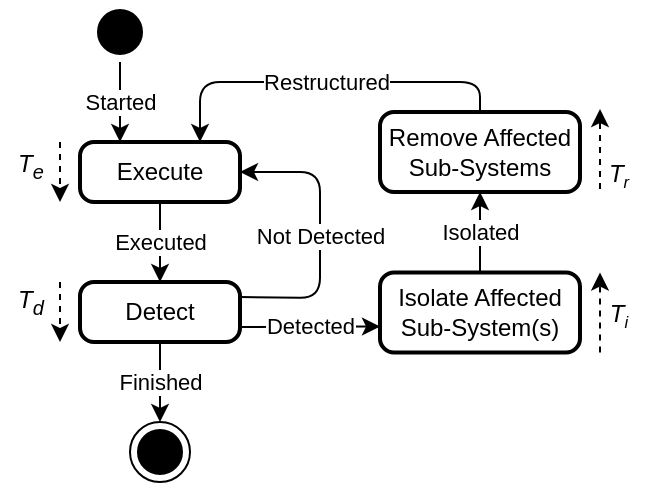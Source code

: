 <mxfile version="13.3.1" type="device"><diagram id="C5RBs43oDa-KdzZeNtuy" name="Page-1"><mxGraphModel dx="946" dy="542" grid="1" gridSize="10" guides="1" tooltips="1" connect="1" arrows="1" fold="1" page="1" pageScale="1" pageWidth="827" pageHeight="1169" math="0" shadow="0"><root><mxCell id="WIyWlLk6GJQsqaUBKTNV-0"/><mxCell id="WIyWlLk6GJQsqaUBKTNV-1" parent="WIyWlLk6GJQsqaUBKTNV-0"/><mxCell id="gS6o8VqeqXPsHkakJWrJ-3" value="Detect" style="rounded=1;whiteSpace=wrap;html=1;absoluteArcSize=1;arcSize=14;strokeWidth=2;" parent="WIyWlLk6GJQsqaUBKTNV-1" vertex="1"><mxGeometry x="310" y="250" width="80" height="30" as="geometry"/></mxCell><mxCell id="gS6o8VqeqXPsHkakJWrJ-13" value="Isolate Affected&lt;br&gt;Sub-System(s)" style="rounded=1;whiteSpace=wrap;html=1;absoluteArcSize=1;arcSize=14;strokeWidth=2;" parent="WIyWlLk6GJQsqaUBKTNV-1" vertex="1"><mxGeometry x="460" y="245.25" width="100" height="40" as="geometry"/></mxCell><mxCell id="gS6o8VqeqXPsHkakJWrJ-33" value="&lt;i&gt;T&lt;sub&gt;d&lt;/sub&gt;&lt;/i&gt;" style="text;html=1;align=center;verticalAlign=middle;resizable=0;points=[];autosize=1;" parent="WIyWlLk6GJQsqaUBKTNV-1" vertex="1"><mxGeometry x="270" y="250" width="30" height="20" as="geometry"/></mxCell><mxCell id="gS6o8VqeqXPsHkakJWrJ-41" value="" style="endArrow=classic;html=1;dashed=1;" parent="WIyWlLk6GJQsqaUBKTNV-1" edge="1"><mxGeometry width="50" height="50" relative="1" as="geometry"><mxPoint x="300" y="250" as="sourcePoint"/><mxPoint x="300" y="280" as="targetPoint"/></mxGeometry></mxCell><mxCell id="ICovKSawRmAeMIJ5vwR8-0" value="Executed" style="endArrow=classic;html=1;exitX=0.5;exitY=1;exitDx=0;exitDy=0;entryX=0.5;entryY=0;entryDx=0;entryDy=0;" parent="WIyWlLk6GJQsqaUBKTNV-1" source="ICovKSawRmAeMIJ5vwR8-1" target="gS6o8VqeqXPsHkakJWrJ-3" edge="1"><mxGeometry width="50" height="50" relative="1" as="geometry"><mxPoint x="350" y="210" as="sourcePoint"/><mxPoint x="390" y="230" as="targetPoint"/></mxGeometry></mxCell><mxCell id="ICovKSawRmAeMIJ5vwR8-1" value="Execute" style="rounded=1;whiteSpace=wrap;html=1;absoluteArcSize=1;arcSize=14;strokeWidth=2;" parent="WIyWlLk6GJQsqaUBKTNV-1" vertex="1"><mxGeometry x="310" y="180" width="80" height="30" as="geometry"/></mxCell><mxCell id="ICovKSawRmAeMIJ5vwR8-13" value="Restructured" style="endArrow=classic;html=1;entryX=0.75;entryY=0;entryDx=0;entryDy=0;exitX=0.5;exitY=0;exitDx=0;exitDy=0;" parent="WIyWlLk6GJQsqaUBKTNV-1" source="WDNKD_YHrygnSuk3qcdt-0" target="ICovKSawRmAeMIJ5vwR8-1" edge="1"><mxGeometry width="50" height="50" relative="1" as="geometry"><mxPoint x="460" y="180" as="sourcePoint"/><mxPoint x="580" y="210" as="targetPoint"/><Array as="points"><mxPoint x="510" y="150"/><mxPoint x="370" y="150"/></Array></mxGeometry></mxCell><mxCell id="ICovKSawRmAeMIJ5vwR8-33" value="" style="endArrow=classic;html=1;dashed=1;" parent="WIyWlLk6GJQsqaUBKTNV-1" edge="1"><mxGeometry width="50" height="50" relative="1" as="geometry"><mxPoint x="300" y="180" as="sourcePoint"/><mxPoint x="300" y="210" as="targetPoint"/></mxGeometry></mxCell><mxCell id="ICovKSawRmAeMIJ5vwR8-34" value="&lt;i&gt;T&lt;sub&gt;e&lt;/sub&gt;&lt;/i&gt;" style="text;html=1;align=center;verticalAlign=middle;resizable=0;points=[];autosize=1;" parent="WIyWlLk6GJQsqaUBKTNV-1" vertex="1"><mxGeometry x="270" y="182" width="30" height="20" as="geometry"/></mxCell><mxCell id="WDNKD_YHrygnSuk3qcdt-0" value="Remove Affected&lt;br&gt;Sub-Systems" style="rounded=1;whiteSpace=wrap;html=1;absoluteArcSize=1;arcSize=14;strokeWidth=2;" parent="WIyWlLk6GJQsqaUBKTNV-1" vertex="1"><mxGeometry x="460" y="165" width="100" height="40" as="geometry"/></mxCell><mxCell id="WDNKD_YHrygnSuk3qcdt-3" value="Isolated" style="endArrow=classic;html=1;exitX=0.5;exitY=0;exitDx=0;exitDy=0;entryX=0.5;entryY=1;entryDx=0;entryDy=0;" parent="WIyWlLk6GJQsqaUBKTNV-1" source="gS6o8VqeqXPsHkakJWrJ-13" target="WDNKD_YHrygnSuk3qcdt-0" edge="1"><mxGeometry width="50" height="50" relative="1" as="geometry"><mxPoint x="410" y="250" as="sourcePoint"/><mxPoint x="460" y="200" as="targetPoint"/></mxGeometry></mxCell><mxCell id="WDNKD_YHrygnSuk3qcdt-4" value="&lt;i&gt;T&lt;font size=&quot;1&quot;&gt;&lt;sub&gt;i&lt;/sub&gt;&lt;br&gt;&lt;/font&gt;&lt;/i&gt;" style="text;html=1;align=center;verticalAlign=middle;resizable=0;points=[];autosize=1;" parent="WIyWlLk6GJQsqaUBKTNV-1" vertex="1"><mxGeometry x="569" y="255.75" width="20" height="20" as="geometry"/></mxCell><mxCell id="WDNKD_YHrygnSuk3qcdt-5" value="" style="endArrow=classic;html=1;dashed=1;" parent="WIyWlLk6GJQsqaUBKTNV-1" edge="1"><mxGeometry width="50" height="50" relative="1" as="geometry"><mxPoint x="570" y="285.25" as="sourcePoint"/><mxPoint x="570" y="245.25" as="targetPoint"/></mxGeometry></mxCell><mxCell id="O4MEUlNmVhhvHetVp7a8-4" value="&lt;i&gt;T&lt;font size=&quot;1&quot;&gt;&lt;sub&gt;r&lt;/sub&gt;&lt;br&gt;&lt;/font&gt;&lt;/i&gt;" style="text;html=1;align=center;verticalAlign=middle;resizable=0;points=[];autosize=1;" parent="WIyWlLk6GJQsqaUBKTNV-1" vertex="1"><mxGeometry x="564" y="185.5" width="30" height="20" as="geometry"/></mxCell><mxCell id="O4MEUlNmVhhvHetVp7a8-5" value="" style="endArrow=classic;html=1;dashed=1;" parent="WIyWlLk6GJQsqaUBKTNV-1" edge="1"><mxGeometry width="50" height="50" relative="1" as="geometry"><mxPoint x="570" y="203.5" as="sourcePoint"/><mxPoint x="570" y="163.5" as="targetPoint"/></mxGeometry></mxCell><mxCell id="V36rKp1oe_epokibwdiU-0" value="Detected" style="endArrow=classic;html=1;exitX=1;exitY=0.75;exitDx=0;exitDy=0;entryX=0;entryY=0.5;entryDx=0;entryDy=0;" parent="WIyWlLk6GJQsqaUBKTNV-1" source="gS6o8VqeqXPsHkakJWrJ-3" edge="1"><mxGeometry width="50" height="50" relative="1" as="geometry"><mxPoint x="390" y="272" as="sourcePoint"/><mxPoint x="460" y="272.25" as="targetPoint"/></mxGeometry></mxCell><mxCell id="V36rKp1oe_epokibwdiU-1" value="" style="ellipse;html=1;shape=endState;fillColor=#000000;strokeColor=#000000;" parent="WIyWlLk6GJQsqaUBKTNV-1" vertex="1"><mxGeometry x="335" y="320" width="30" height="30" as="geometry"/></mxCell><mxCell id="V36rKp1oe_epokibwdiU-2" value="Finished" style="endArrow=classic;html=1;exitX=0.5;exitY=1;exitDx=0;exitDy=0;" parent="WIyWlLk6GJQsqaUBKTNV-1" source="gS6o8VqeqXPsHkakJWrJ-3" target="V36rKp1oe_epokibwdiU-1" edge="1"><mxGeometry width="50" height="50" relative="1" as="geometry"><mxPoint x="360" y="320" as="sourcePoint"/><mxPoint x="360" y="430" as="targetPoint"/></mxGeometry></mxCell><mxCell id="V36rKp1oe_epokibwdiU-7" value="" style="ellipse;html=1;shape=startState;fillColor=#000000;strokeColor=#000000;" parent="WIyWlLk6GJQsqaUBKTNV-1" vertex="1"><mxGeometry x="315" y="110" width="30" height="30" as="geometry"/></mxCell><mxCell id="V36rKp1oe_epokibwdiU-8" value="Started" style="endArrow=classic;html=1;entryX=0.25;entryY=0;entryDx=0;entryDy=0;exitX=0.5;exitY=1;exitDx=0;exitDy=0;" parent="WIyWlLk6GJQsqaUBKTNV-1" source="V36rKp1oe_epokibwdiU-7" target="ICovKSawRmAeMIJ5vwR8-1" edge="1"><mxGeometry width="50" height="50" relative="1" as="geometry"><mxPoint x="350" y="130" as="sourcePoint"/><mxPoint x="255" y="130" as="targetPoint"/></mxGeometry></mxCell><mxCell id="5rjnW1mlKYor0zJb9PDf-0" value="Not Detected" style="endArrow=classic;html=1;exitX=1;exitY=0.25;exitDx=0;exitDy=0;entryX=1;entryY=0.5;entryDx=0;entryDy=0;" edge="1" parent="WIyWlLk6GJQsqaUBKTNV-1" source="gS6o8VqeqXPsHkakJWrJ-3" target="ICovKSawRmAeMIJ5vwR8-1"><mxGeometry width="50" height="50" relative="1" as="geometry"><mxPoint x="390" y="220" as="sourcePoint"/><mxPoint x="440" y="220" as="targetPoint"/><Array as="points"><mxPoint x="430" y="258"/><mxPoint x="430" y="195"/></Array></mxGeometry></mxCell></root></mxGraphModel></diagram></mxfile>